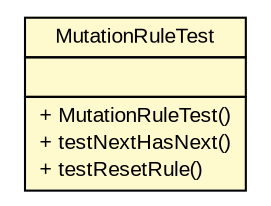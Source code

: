#!/usr/local/bin/dot
#
# Class diagram 
# Generated by UMLGraph version R5_6 (http://www.umlgraph.org/)
#

digraph G {
	edge [fontname="arial",fontsize=10,labelfontname="arial",labelfontsize=10];
	node [fontname="arial",fontsize=10,shape=plaintext];
	nodesep=0.25;
	ranksep=0.5;
	// com.github.mkolisnyk.muto.generator.MutationRuleTest
	c172 [label=<<table title="com.github.mkolisnyk.muto.generator.MutationRuleTest" border="0" cellborder="1" cellspacing="0" cellpadding="2" port="p" bgcolor="lemonChiffon" href="./MutationRuleTest.html">
		<tr><td><table border="0" cellspacing="0" cellpadding="1">
<tr><td align="center" balign="center"> MutationRuleTest </td></tr>
		</table></td></tr>
		<tr><td><table border="0" cellspacing="0" cellpadding="1">
<tr><td align="left" balign="left">  </td></tr>
		</table></td></tr>
		<tr><td><table border="0" cellspacing="0" cellpadding="1">
<tr><td align="left" balign="left"> + MutationRuleTest() </td></tr>
<tr><td align="left" balign="left"> + testNextHasNext() </td></tr>
<tr><td align="left" balign="left"> + testResetRule() </td></tr>
		</table></td></tr>
		</table>>, URL="./MutationRuleTest.html", fontname="arial", fontcolor="black", fontsize=10.0];
}

